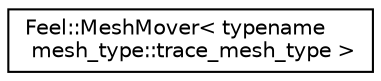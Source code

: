 digraph "Graphical Class Hierarchy"
{
 // LATEX_PDF_SIZE
  edge [fontname="Helvetica",fontsize="10",labelfontname="Helvetica",labelfontsize="10"];
  node [fontname="Helvetica",fontsize="10",shape=record];
  rankdir="LR";
  Node0 [label="Feel::MeshMover\< typename\l mesh_type::trace_mesh_type \>",height=0.2,width=0.4,color="black", fillcolor="white", style="filled",URL="$classFeel_1_1MeshMover.html",tooltip=" "];
}
